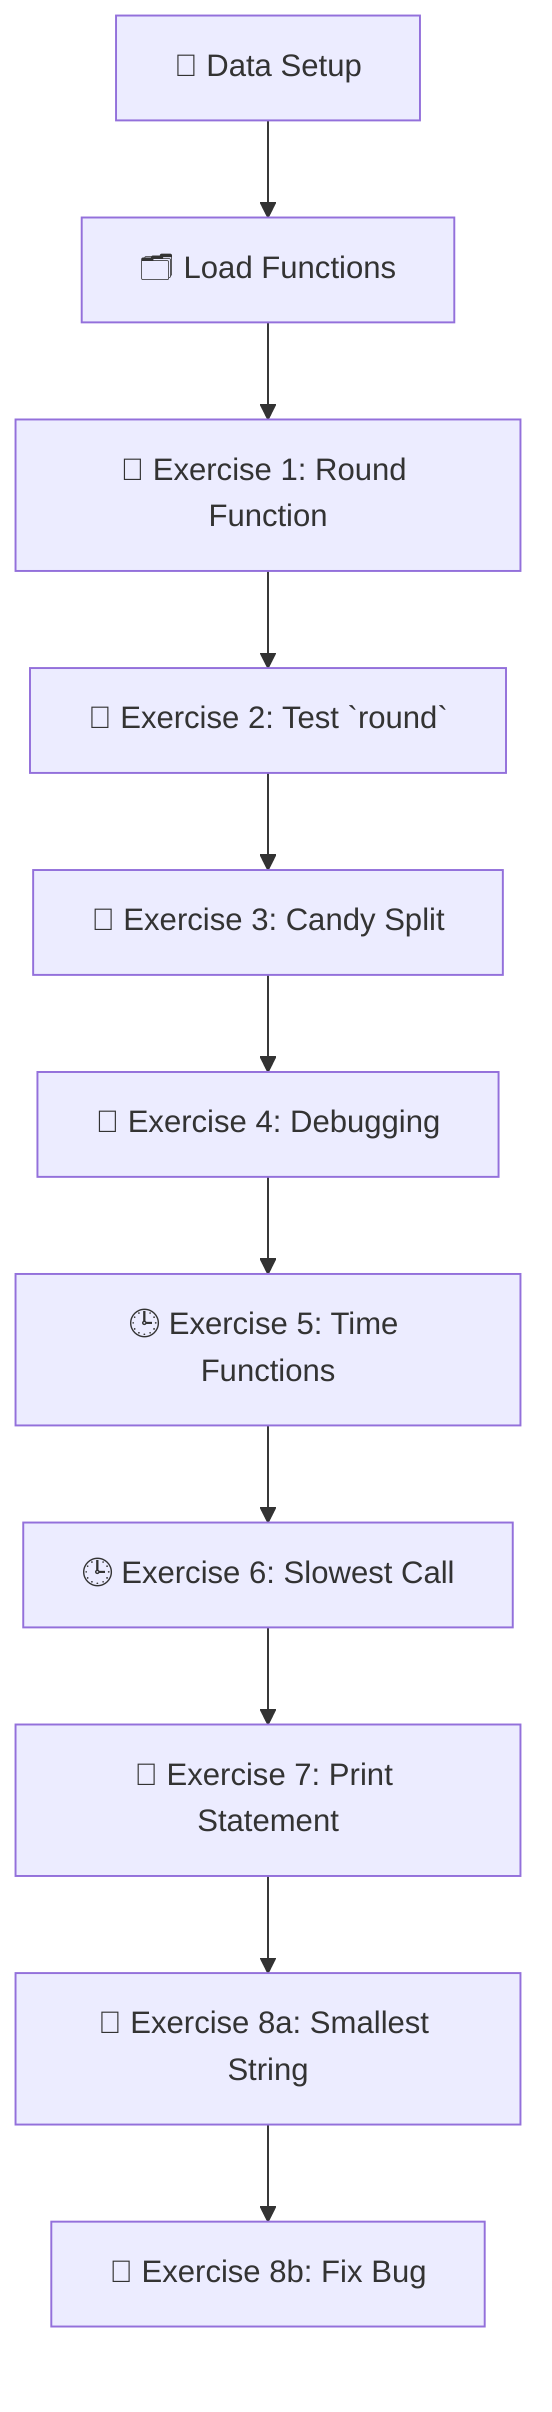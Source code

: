 graph TD;
    A["📁 Data Setup"] --> B["🗂️ Load Functions"];
    B --> C["🔄 Exercise 1: Round Function"];
    C --> D["🔄 Exercise 2: Test `round`"];
    D --> E["🔄 Exercise 3: Candy Split"];
    E --> F["🔄 Exercise 4: Debugging"];
    F --> G["🕒 Exercise 5: Time Functions"];
    G --> H["🕒 Exercise 6: Slowest Call"];
    H --> I["🔄 Exercise 7: Print Statement"];
    I --> J["🔄 Exercise 8a: Smallest String"];
    J --> K["🔄 Exercise 8b: Fix Bug"];